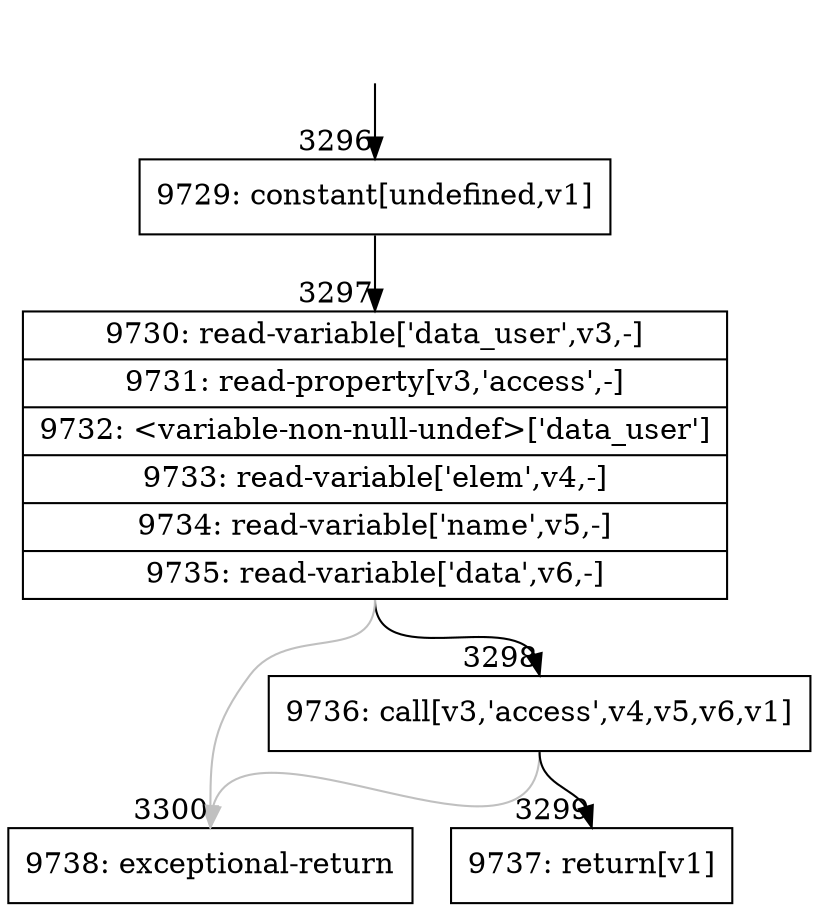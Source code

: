 digraph {
rankdir="TD"
BB_entry216[shape=none,label=""];
BB_entry216 -> BB3296 [tailport=s, headport=n, headlabel="    3296"]
BB3296 [shape=record label="{9729: constant[undefined,v1]}" ] 
BB3296 -> BB3297 [tailport=s, headport=n, headlabel="      3297"]
BB3297 [shape=record label="{9730: read-variable['data_user',v3,-]|9731: read-property[v3,'access',-]|9732: \<variable-non-null-undef\>['data_user']|9733: read-variable['elem',v4,-]|9734: read-variable['name',v5,-]|9735: read-variable['data',v6,-]}" ] 
BB3297 -> BB3298 [tailport=s, headport=n, headlabel="      3298"]
BB3297 -> BB3300 [tailport=s, headport=n, color=gray, headlabel="      3300"]
BB3298 [shape=record label="{9736: call[v3,'access',v4,v5,v6,v1]}" ] 
BB3298 -> BB3299 [tailport=s, headport=n, headlabel="      3299"]
BB3298 -> BB3300 [tailport=s, headport=n, color=gray]
BB3299 [shape=record label="{9737: return[v1]}" ] 
BB3300 [shape=record label="{9738: exceptional-return}" ] 
}
